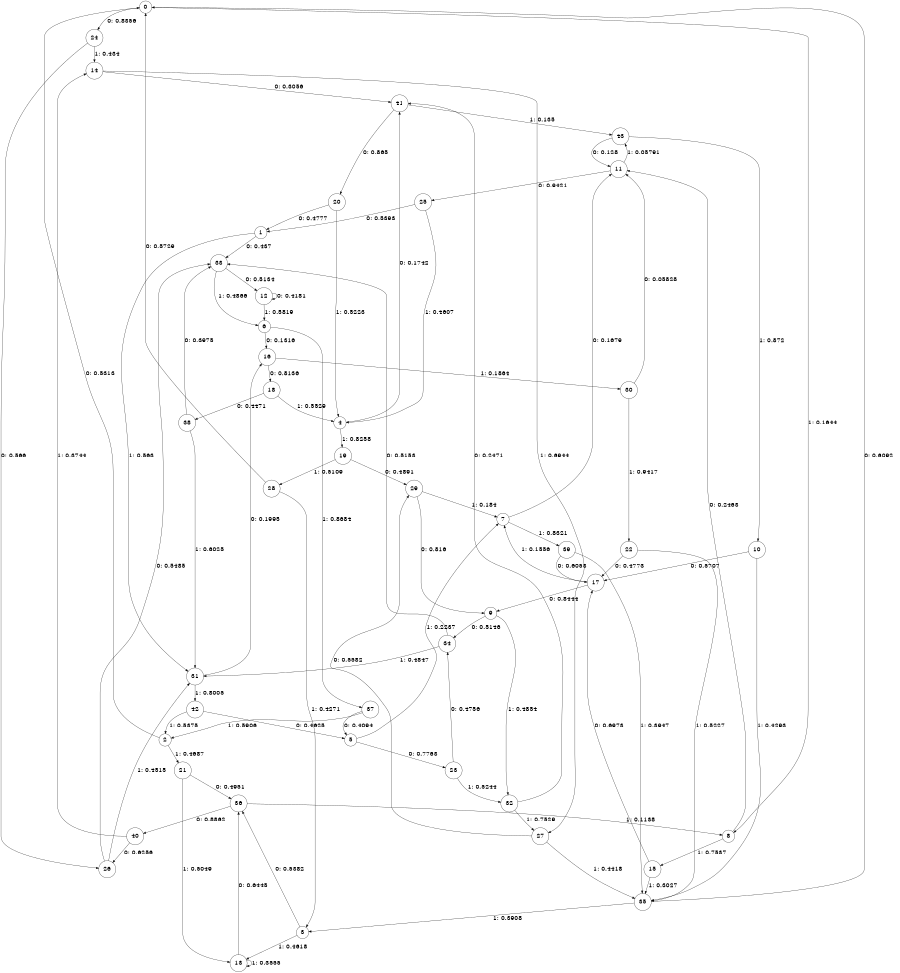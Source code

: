 digraph "ch5randomL7" {
size = "6,8.5";
ratio = "fill";
node [shape = circle];
node [fontsize = 24];
edge [fontsize = 24];
0 -> 24 [label = "0: 0.8356   "];
0 -> 8 [label = "1: 0.1644   "];
1 -> 33 [label = "0: 0.437    "];
1 -> 31 [label = "1: 0.563    "];
2 -> 0 [label = "0: 0.5313   "];
2 -> 21 [label = "1: 0.4687   "];
3 -> 36 [label = "0: 0.5382   "];
3 -> 13 [label = "1: 0.4618   "];
4 -> 41 [label = "0: 0.1742   "];
4 -> 19 [label = "1: 0.8258   "];
5 -> 23 [label = "0: 0.7763   "];
5 -> 7 [label = "1: 0.2237   "];
6 -> 16 [label = "0: 0.1316   "];
6 -> 37 [label = "1: 0.8684   "];
7 -> 11 [label = "0: 0.1679   "];
7 -> 39 [label = "1: 0.8321   "];
8 -> 11 [label = "0: 0.2463   "];
8 -> 15 [label = "1: 0.7537   "];
9 -> 34 [label = "0: 0.5146   "];
9 -> 32 [label = "1: 0.4854   "];
10 -> 17 [label = "0: 0.5707   "];
10 -> 35 [label = "1: 0.4293   "];
11 -> 25 [label = "0: 0.9421   "];
11 -> 43 [label = "1: 0.05791  "];
12 -> 12 [label = "0: 0.4181   "];
12 -> 6 [label = "1: 0.5819   "];
13 -> 36 [label = "0: 0.6445   "];
13 -> 13 [label = "1: 0.3555   "];
14 -> 41 [label = "0: 0.3056   "];
14 -> 27 [label = "1: 0.6944   "];
15 -> 17 [label = "0: 0.6973   "];
15 -> 35 [label = "1: 0.3027   "];
16 -> 18 [label = "0: 0.8136   "];
16 -> 30 [label = "1: 0.1864   "];
17 -> 9 [label = "0: 0.8444   "];
17 -> 7 [label = "1: 0.1556   "];
18 -> 38 [label = "0: 0.4471   "];
18 -> 4 [label = "1: 0.5529   "];
19 -> 29 [label = "0: 0.4891   "];
19 -> 28 [label = "1: 0.5109   "];
20 -> 1 [label = "0: 0.4777   "];
20 -> 4 [label = "1: 0.5223   "];
21 -> 36 [label = "0: 0.4951   "];
21 -> 13 [label = "1: 0.5049   "];
22 -> 17 [label = "0: 0.4773   "];
22 -> 35 [label = "1: 0.5227   "];
23 -> 34 [label = "0: 0.4756   "];
23 -> 32 [label = "1: 0.5244   "];
24 -> 26 [label = "0: 0.566    "];
24 -> 14 [label = "1: 0.434    "];
25 -> 1 [label = "0: 0.5393   "];
25 -> 4 [label = "1: 0.4607   "];
26 -> 33 [label = "0: 0.5485   "];
26 -> 31 [label = "1: 0.4515   "];
27 -> 29 [label = "0: 0.5582   "];
27 -> 35 [label = "1: 0.4418   "];
28 -> 0 [label = "0: 0.5729   "];
28 -> 3 [label = "1: 0.4271   "];
29 -> 9 [label = "0: 0.816    "];
29 -> 7 [label = "1: 0.184    "];
30 -> 11 [label = "0: 0.05828  "];
30 -> 22 [label = "1: 0.9417   "];
31 -> 16 [label = "0: 0.1995   "];
31 -> 42 [label = "1: 0.8005   "];
32 -> 41 [label = "0: 0.2471   "];
32 -> 27 [label = "1: 0.7529   "];
33 -> 12 [label = "0: 0.5134   "];
33 -> 6 [label = "1: 0.4866   "];
34 -> 33 [label = "0: 0.5153   "];
34 -> 31 [label = "1: 0.4847   "];
35 -> 0 [label = "0: 0.6092   "];
35 -> 3 [label = "1: 0.3908   "];
36 -> 40 [label = "0: 0.8862   "];
36 -> 8 [label = "1: 0.1138   "];
37 -> 5 [label = "0: 0.4094   "];
37 -> 2 [label = "1: 0.5906   "];
38 -> 33 [label = "0: 0.3975   "];
38 -> 31 [label = "1: 0.6025   "];
39 -> 17 [label = "0: 0.6053   "];
39 -> 35 [label = "1: 0.3947   "];
40 -> 26 [label = "0: 0.6256   "];
40 -> 14 [label = "1: 0.3744   "];
41 -> 20 [label = "0: 0.865    "];
41 -> 43 [label = "1: 0.135    "];
42 -> 5 [label = "0: 0.4625   "];
42 -> 2 [label = "1: 0.5375   "];
43 -> 11 [label = "0: 0.128    "];
43 -> 10 [label = "1: 0.872    "];
}